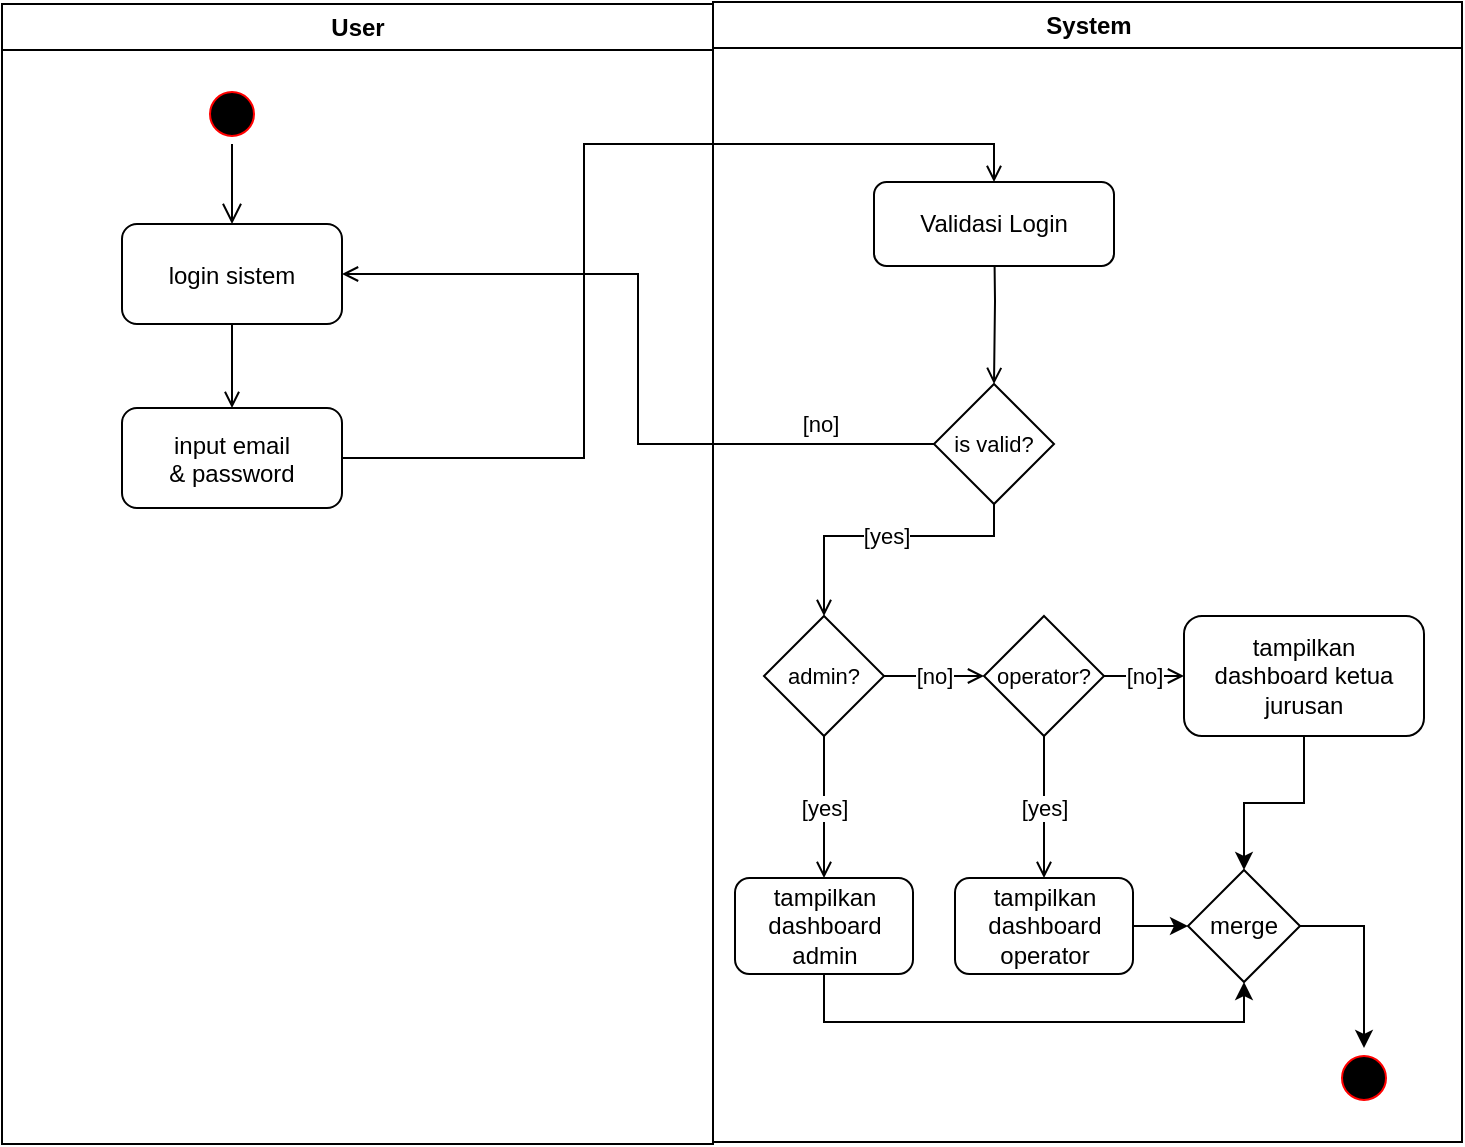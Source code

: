 <mxfile version="21.1.2" type="github" pages="5">
  <diagram name="Login" id="e7e014a7-5840-1c2e-5031-d8a46d1fe8dd">
    <mxGraphModel dx="1434" dy="782" grid="1" gridSize="10" guides="1" tooltips="1" connect="1" arrows="1" fold="1" page="1" pageScale="1" pageWidth="1169" pageHeight="826" background="none" math="0" shadow="0">
      <root>
        <mxCell id="0" />
        <mxCell id="1" parent="0" />
        <mxCell id="36GVWP3T5FTRGSVmYERR-128" value="" style="group" parent="1" vertex="1" connectable="0">
          <mxGeometry x="220" y="120" width="730" height="571" as="geometry" />
        </mxCell>
        <mxCell id="2" value="User" style="swimlane;whiteSpace=wrap" parent="36GVWP3T5FTRGSVmYERR-128" vertex="1">
          <mxGeometry y="1" width="355.5" height="570" as="geometry" />
        </mxCell>
        <mxCell id="5" value="" style="ellipse;shape=startState;fillColor=#000000;strokeColor=#ff0000;" parent="2" vertex="1">
          <mxGeometry x="100" y="40" width="30" height="30" as="geometry" />
        </mxCell>
        <mxCell id="6" value="" style="edgeStyle=elbowEdgeStyle;elbow=horizontal;verticalAlign=bottom;endArrow=open;endSize=8;strokeColor=#000000;endFill=1;rounded=0;exitX=0.5;exitY=1;exitDx=0;exitDy=0;" parent="2" source="5" target="7" edge="1">
          <mxGeometry x="100" y="40" as="geometry">
            <mxPoint x="115" y="110" as="targetPoint" />
          </mxGeometry>
        </mxCell>
        <mxCell id="7" value="login sistem" style="rounded=1;" parent="2" vertex="1">
          <mxGeometry x="60" y="110" width="110" height="50" as="geometry" />
        </mxCell>
        <mxCell id="8" value="input email &#xa;&amp; password" style="rounded=1;" parent="2" vertex="1">
          <mxGeometry x="60" y="202" width="110" height="50" as="geometry" />
        </mxCell>
        <mxCell id="9" value="" style="endArrow=open;strokeColor=#000000;endFill=1;rounded=0" parent="2" source="7" target="8" edge="1">
          <mxGeometry relative="1" as="geometry" />
        </mxCell>
        <mxCell id="3" value="System" style="swimlane;whiteSpace=wrap" parent="36GVWP3T5FTRGSVmYERR-128" vertex="1">
          <mxGeometry x="355.5" width="374.5" height="570" as="geometry" />
        </mxCell>
        <mxCell id="36GVWP3T5FTRGSVmYERR-62" value="[yes]" style="edgeStyle=orthogonalEdgeStyle;rounded=0;orthogonalLoop=1;jettySize=auto;html=1;entryX=0.5;entryY=0;entryDx=0;entryDy=0;endArrow=open;endFill=0;" parent="3" source="36GVWP3T5FTRGSVmYERR-41" target="36GVWP3T5FTRGSVmYERR-56" edge="1">
          <mxGeometry relative="1" as="geometry">
            <Array as="points">
              <mxPoint x="141" y="267" />
              <mxPoint x="56" y="267" />
            </Array>
          </mxGeometry>
        </mxCell>
        <mxCell id="36GVWP3T5FTRGSVmYERR-41" value="&lt;font style=&quot;font-size: 11px;&quot;&gt;is valid?&lt;br&gt;&lt;/font&gt;" style="rhombus;whiteSpace=wrap;html=1;fillColor=rgb(255, 255, 255);strokeColor=rgb(0, 0, 0);fontColor=rgb(0, 0, 0);rounded=0;" parent="3" vertex="1">
          <mxGeometry x="110.5" y="191" width="60" height="60" as="geometry" />
        </mxCell>
        <mxCell id="36GVWP3T5FTRGSVmYERR-48" value="" style="edgeStyle=orthogonalEdgeStyle;rounded=0;orthogonalLoop=1;jettySize=auto;html=1;endArrow=open;endFill=0;" parent="3" target="36GVWP3T5FTRGSVmYERR-41" edge="1">
          <mxGeometry relative="1" as="geometry">
            <mxPoint x="140.5" y="107.0" as="sourcePoint" />
          </mxGeometry>
        </mxCell>
        <mxCell id="36GVWP3T5FTRGSVmYERR-44" value="Validasi Login" style="whiteSpace=wrap;html=1;fillColor=rgb(255, 255, 255);strokeColor=rgb(0, 0, 0);fontColor=rgb(0, 0, 0);rounded=1;" parent="3" vertex="1">
          <mxGeometry x="80.5" y="90" width="120" height="42" as="geometry" />
        </mxCell>
        <mxCell id="36GVWP3T5FTRGSVmYERR-64" value="[no]" style="edgeStyle=orthogonalEdgeStyle;rounded=0;orthogonalLoop=1;jettySize=auto;html=1;endArrow=open;endFill=0;" parent="3" source="36GVWP3T5FTRGSVmYERR-56" target="36GVWP3T5FTRGSVmYERR-63" edge="1">
          <mxGeometry relative="1" as="geometry" />
        </mxCell>
        <mxCell id="36GVWP3T5FTRGSVmYERR-77" value="[yes]" style="edgeStyle=orthogonalEdgeStyle;rounded=0;orthogonalLoop=1;jettySize=auto;html=1;endArrow=open;endFill=0;" parent="3" source="36GVWP3T5FTRGSVmYERR-56" target="36GVWP3T5FTRGSVmYERR-76" edge="1">
          <mxGeometry relative="1" as="geometry" />
        </mxCell>
        <mxCell id="36GVWP3T5FTRGSVmYERR-56" value="&lt;font style=&quot;font-size: 11px;&quot;&gt;admin?&lt;/font&gt;" style="rhombus;whiteSpace=wrap;html=1;fillColor=rgb(255, 255, 255);strokeColor=rgb(0, 0, 0);fontColor=rgb(0, 0, 0);rounded=0;" parent="3" vertex="1">
          <mxGeometry x="25.5" y="307" width="60" height="60" as="geometry" />
        </mxCell>
        <mxCell id="36GVWP3T5FTRGSVmYERR-91" value="[yes]" style="edgeStyle=orthogonalEdgeStyle;rounded=0;orthogonalLoop=1;jettySize=auto;html=1;entryX=0.5;entryY=0;entryDx=0;entryDy=0;endArrow=open;endFill=0;" parent="3" source="36GVWP3T5FTRGSVmYERR-63" target="36GVWP3T5FTRGSVmYERR-90" edge="1">
          <mxGeometry relative="1" as="geometry" />
        </mxCell>
        <mxCell id="36GVWP3T5FTRGSVmYERR-93" value="[no]" style="edgeStyle=orthogonalEdgeStyle;rounded=0;orthogonalLoop=1;jettySize=auto;html=1;endArrow=open;endFill=0;" parent="3" source="36GVWP3T5FTRGSVmYERR-63" target="36GVWP3T5FTRGSVmYERR-92" edge="1">
          <mxGeometry relative="1" as="geometry" />
        </mxCell>
        <mxCell id="36GVWP3T5FTRGSVmYERR-63" value="&lt;font style=&quot;font-size: 11px;&quot;&gt;operator?&lt;/font&gt;" style="rhombus;whiteSpace=wrap;html=1;fillColor=rgb(255, 255, 255);strokeColor=rgb(0, 0, 0);fontColor=rgb(0, 0, 0);rounded=0;" parent="3" vertex="1">
          <mxGeometry x="135.5" y="307" width="60" height="60" as="geometry" />
        </mxCell>
        <mxCell id="36GVWP3T5FTRGSVmYERR-101" style="edgeStyle=orthogonalEdgeStyle;rounded=0;orthogonalLoop=1;jettySize=auto;html=1;entryX=0.5;entryY=1;entryDx=0;entryDy=0;" parent="3" source="36GVWP3T5FTRGSVmYERR-76" target="36GVWP3T5FTRGSVmYERR-96" edge="1">
          <mxGeometry relative="1" as="geometry">
            <Array as="points">
              <mxPoint x="56" y="510" />
              <mxPoint x="266" y="510" />
            </Array>
          </mxGeometry>
        </mxCell>
        <mxCell id="36GVWP3T5FTRGSVmYERR-76" value="tampilkan dashboard admin" style="whiteSpace=wrap;html=1;fillColor=rgb(255, 255, 255);strokeColor=rgb(0, 0, 0);fontColor=rgb(0, 0, 0);rounded=1;" parent="3" vertex="1">
          <mxGeometry x="11" y="438" width="89" height="48" as="geometry" />
        </mxCell>
        <mxCell id="36GVWP3T5FTRGSVmYERR-97" value="" style="edgeStyle=orthogonalEdgeStyle;rounded=0;orthogonalLoop=1;jettySize=auto;html=1;" parent="3" source="36GVWP3T5FTRGSVmYERR-90" target="36GVWP3T5FTRGSVmYERR-96" edge="1">
          <mxGeometry relative="1" as="geometry" />
        </mxCell>
        <mxCell id="36GVWP3T5FTRGSVmYERR-90" value="tampilkan dashboard operator" style="whiteSpace=wrap;html=1;fillColor=rgb(255, 255, 255);strokeColor=rgb(0, 0, 0);fontColor=rgb(0, 0, 0);rounded=1;" parent="3" vertex="1">
          <mxGeometry x="121" y="438" width="89" height="48" as="geometry" />
        </mxCell>
        <mxCell id="36GVWP3T5FTRGSVmYERR-99" style="edgeStyle=orthogonalEdgeStyle;rounded=0;orthogonalLoop=1;jettySize=auto;html=1;exitX=0.5;exitY=1;exitDx=0;exitDy=0;" parent="3" source="36GVWP3T5FTRGSVmYERR-92" target="36GVWP3T5FTRGSVmYERR-96" edge="1">
          <mxGeometry relative="1" as="geometry" />
        </mxCell>
        <mxCell id="36GVWP3T5FTRGSVmYERR-92" value="&lt;div&gt;tampilkan &lt;br&gt;&lt;/div&gt;&lt;div&gt;dashboard ketua jurusan&lt;/div&gt;" style="whiteSpace=wrap;html=1;fillColor=rgb(255, 255, 255);strokeColor=rgb(0, 0, 0);fontColor=rgb(0, 0, 0);rounded=1;" parent="3" vertex="1">
          <mxGeometry x="235.5" y="307" width="120" height="60" as="geometry" />
        </mxCell>
        <mxCell id="36GVWP3T5FTRGSVmYERR-95" value="" style="ellipse;shape=startState;fillColor=#000000;strokeColor=#ff0000;" parent="3" vertex="1">
          <mxGeometry x="310.5" y="523" width="30" height="30" as="geometry" />
        </mxCell>
        <mxCell id="36GVWP3T5FTRGSVmYERR-126" style="edgeStyle=orthogonalEdgeStyle;rounded=0;orthogonalLoop=1;jettySize=auto;html=1;" parent="3" source="36GVWP3T5FTRGSVmYERR-96" target="36GVWP3T5FTRGSVmYERR-95" edge="1">
          <mxGeometry relative="1" as="geometry" />
        </mxCell>
        <mxCell id="36GVWP3T5FTRGSVmYERR-96" value="merge" style="rhombus;whiteSpace=wrap;html=1;fillColor=rgb(255, 255, 255);strokeColor=rgb(0, 0, 0);fontColor=rgb(0, 0, 0);rounded=0;" parent="3" vertex="1">
          <mxGeometry x="237.5" y="434" width="56" height="56" as="geometry" />
        </mxCell>
        <mxCell id="36GVWP3T5FTRGSVmYERR-53" value="[no]" style="edgeStyle=orthogonalEdgeStyle;rounded=0;orthogonalLoop=1;jettySize=auto;html=1;entryX=1;entryY=0.5;entryDx=0;entryDy=0;endArrow=open;endFill=0;" parent="36GVWP3T5FTRGSVmYERR-128" source="36GVWP3T5FTRGSVmYERR-41" target="7" edge="1">
          <mxGeometry x="-0.702" y="-10" relative="1" as="geometry">
            <mxPoint as="offset" />
          </mxGeometry>
        </mxCell>
        <mxCell id="36GVWP3T5FTRGSVmYERR-55" style="edgeStyle=orthogonalEdgeStyle;rounded=0;orthogonalLoop=1;jettySize=auto;html=1;entryX=0.5;entryY=0;entryDx=0;entryDy=0;endArrow=open;endFill=0;" parent="36GVWP3T5FTRGSVmYERR-128" source="8" target="36GVWP3T5FTRGSVmYERR-44" edge="1">
          <mxGeometry relative="1" as="geometry">
            <Array as="points">
              <mxPoint x="291" y="228" />
              <mxPoint x="291" y="71" />
              <mxPoint x="496" y="71" />
            </Array>
          </mxGeometry>
        </mxCell>
      </root>
    </mxGraphModel>
  </diagram>
  <diagram id="8JrGVByEWSGYkulWL77T" name="CRUD data barang">
    <mxGraphModel dx="1467" dy="783" grid="1" gridSize="10" guides="1" tooltips="1" connect="1" arrows="1" fold="1" page="1" pageScale="1" pageWidth="1169" pageHeight="827" math="0" shadow="0">
      <root>
        <mxCell id="0" />
        <mxCell id="1" parent="0" />
        <mxCell id="Y5sgKjppO5QcgNMt-Z6x-1" value="" style="group" vertex="1" connectable="0" parent="1">
          <mxGeometry x="220" y="66" width="730" height="735.97" as="geometry" />
        </mxCell>
        <mxCell id="Y5sgKjppO5QcgNMt-Z6x-2" value="Admin" style="swimlane;whiteSpace=wrap;startSize=23;swimlaneFillColor=none;gradientColor=none;" vertex="1" parent="Y5sgKjppO5QcgNMt-Z6x-1">
          <mxGeometry x="61" width="294.5" height="730" as="geometry" />
        </mxCell>
        <mxCell id="Y5sgKjppO5QcgNMt-Z6x-3" value="" style="ellipse;shape=startState;fillColor=#000000;strokeColor=#ff0000;" vertex="1" parent="Y5sgKjppO5QcgNMt-Z6x-2">
          <mxGeometry x="100" y="33" width="30" height="30" as="geometry" />
        </mxCell>
        <mxCell id="Y5sgKjppO5QcgNMt-Z6x-4" value="" style="edgeStyle=elbowEdgeStyle;elbow=horizontal;verticalAlign=bottom;endArrow=open;endSize=8;strokeColor=#000000;endFill=1;rounded=0;exitX=0.5;exitY=1;exitDx=0;exitDy=0;" edge="1" parent="Y5sgKjppO5QcgNMt-Z6x-2" source="Y5sgKjppO5QcgNMt-Z6x-3" target="Y5sgKjppO5QcgNMt-Z6x-5">
          <mxGeometry x="100" y="33" as="geometry">
            <mxPoint x="115" y="103" as="targetPoint" />
          </mxGeometry>
        </mxCell>
        <mxCell id="Y5sgKjppO5QcgNMt-Z6x-5" value="login sistem" style="rounded=1;" vertex="1" parent="Y5sgKjppO5QcgNMt-Z6x-2">
          <mxGeometry x="60" y="92" width="110" height="50" as="geometry" />
        </mxCell>
        <mxCell id="Y5sgKjppO5QcgNMt-Z6x-6" value="input email &#xa;&amp; password" style="rounded=1;" vertex="1" parent="Y5sgKjppO5QcgNMt-Z6x-2">
          <mxGeometry x="60" y="172" width="110" height="50" as="geometry" />
        </mxCell>
        <mxCell id="Y5sgKjppO5QcgNMt-Z6x-7" value="" style="endArrow=open;strokeColor=#000000;endFill=1;rounded=0" edge="1" parent="Y5sgKjppO5QcgNMt-Z6x-2" source="Y5sgKjppO5QcgNMt-Z6x-5" target="Y5sgKjppO5QcgNMt-Z6x-6">
          <mxGeometry relative="1" as="geometry" />
        </mxCell>
        <mxCell id="Y5sgKjppO5QcgNMt-Z6x-35" value="Pilih Menu Data Barang" style="whiteSpace=wrap;html=1;fillColor=rgb(255, 255, 255);strokeColor=rgb(0, 0, 0);fontColor=rgb(0, 0, 0);rounded=1;" vertex="1" parent="Y5sgKjppO5QcgNMt-Z6x-2">
          <mxGeometry x="60" y="264.5" width="110" height="41" as="geometry" />
        </mxCell>
        <mxCell id="Y5sgKjppO5QcgNMt-Z6x-46" style="edgeStyle=orthogonalEdgeStyle;rounded=0;orthogonalLoop=1;jettySize=auto;html=1;endArrow=open;endFill=0;" edge="1" parent="Y5sgKjppO5QcgNMt-Z6x-2" source="Y5sgKjppO5QcgNMt-Z6x-41" target="Y5sgKjppO5QcgNMt-Z6x-44">
          <mxGeometry relative="1" as="geometry" />
        </mxCell>
        <mxCell id="Y5sgKjppO5QcgNMt-Z6x-41" value="Kelola Data Barang" style="whiteSpace=wrap;html=1;fillColor=rgb(255, 255, 255);strokeColor=rgb(0, 0, 0);fontColor=rgb(0, 0, 0);rounded=1;" vertex="1" parent="Y5sgKjppO5QcgNMt-Z6x-2">
          <mxGeometry x="60" y="376" width="114.5" height="48" as="geometry" />
        </mxCell>
        <mxCell id="Y5sgKjppO5QcgNMt-Z6x-55" style="rounded=0;orthogonalLoop=1;jettySize=auto;html=1;entryX=0.5;entryY=0;entryDx=0;entryDy=0;endArrow=open;endFill=0;" edge="1" parent="Y5sgKjppO5QcgNMt-Z6x-2" source="Y5sgKjppO5QcgNMt-Z6x-44" target="Y5sgKjppO5QcgNMt-Z6x-47">
          <mxGeometry relative="1" as="geometry" />
        </mxCell>
        <mxCell id="Y5sgKjppO5QcgNMt-Z6x-44" value="" style="shape=line;html=1;strokeWidth=6;strokeColor=#000000;" vertex="1" parent="Y5sgKjppO5QcgNMt-Z6x-2">
          <mxGeometry x="54.5" y="444.86" width="125.5" height="6.27" as="geometry" />
        </mxCell>
        <mxCell id="Y5sgKjppO5QcgNMt-Z6x-47" value="Create" style="whiteSpace=wrap;html=1;fillColor=rgb(255, 255, 255);strokeColor=rgb(0, 0, 0);fontColor=rgb(0, 0, 0);rounded=1;" vertex="1" parent="Y5sgKjppO5QcgNMt-Z6x-2">
          <mxGeometry x="28.5" y="493" width="47.5" height="16" as="geometry" />
        </mxCell>
        <mxCell id="Y5sgKjppO5QcgNMt-Z6x-60" style="rounded=0;orthogonalLoop=1;jettySize=auto;html=1;entryX=0.503;entryY=0.188;entryDx=0;entryDy=0;entryPerimeter=0;endArrow=open;endFill=0;" edge="1" parent="Y5sgKjppO5QcgNMt-Z6x-2" source="Y5sgKjppO5QcgNMt-Z6x-48" target="Y5sgKjppO5QcgNMt-Z6x-58">
          <mxGeometry relative="1" as="geometry" />
        </mxCell>
        <mxCell id="Y5sgKjppO5QcgNMt-Z6x-48" value="Update" style="whiteSpace=wrap;html=1;fillColor=rgb(255, 255, 255);strokeColor=rgb(0, 0, 0);fontColor=rgb(0, 0, 0);rounded=1;" vertex="1" parent="Y5sgKjppO5QcgNMt-Z6x-2">
          <mxGeometry x="93" y="493" width="47.5" height="16" as="geometry" />
        </mxCell>
        <mxCell id="Y5sgKjppO5QcgNMt-Z6x-61" style="rounded=0;orthogonalLoop=1;jettySize=auto;html=1;entryX=0.598;entryY=0;entryDx=0;entryDy=0;entryPerimeter=0;endArrow=open;endFill=0;exitX=0.5;exitY=1;exitDx=0;exitDy=0;" edge="1" parent="Y5sgKjppO5QcgNMt-Z6x-2" source="Y5sgKjppO5QcgNMt-Z6x-51" target="Y5sgKjppO5QcgNMt-Z6x-58">
          <mxGeometry relative="1" as="geometry" />
        </mxCell>
        <mxCell id="Y5sgKjppO5QcgNMt-Z6x-51" value="Delete" style="whiteSpace=wrap;html=1;fillColor=rgb(255, 255, 255);strokeColor=rgb(0, 0, 0);fontColor=rgb(0, 0, 0);rounded=1;" vertex="1" parent="Y5sgKjppO5QcgNMt-Z6x-2">
          <mxGeometry x="158.5" y="493" width="47.5" height="16" as="geometry" />
        </mxCell>
        <mxCell id="Y5sgKjppO5QcgNMt-Z6x-56" style="rounded=0;orthogonalLoop=1;jettySize=auto;html=1;entryX=0.5;entryY=0;entryDx=0;entryDy=0;endArrow=open;endFill=0;exitX=0.499;exitY=0.559;exitDx=0;exitDy=0;exitPerimeter=0;" edge="1" parent="Y5sgKjppO5QcgNMt-Z6x-2" source="Y5sgKjppO5QcgNMt-Z6x-44" target="Y5sgKjppO5QcgNMt-Z6x-48">
          <mxGeometry relative="1" as="geometry">
            <mxPoint x="123" y="461" as="sourcePoint" />
            <mxPoint x="62" y="503" as="targetPoint" />
          </mxGeometry>
        </mxCell>
        <mxCell id="Y5sgKjppO5QcgNMt-Z6x-57" style="rounded=0;orthogonalLoop=1;jettySize=auto;html=1;entryX=0.5;entryY=0;entryDx=0;entryDy=0;endArrow=open;endFill=0;exitX=0.499;exitY=0.994;exitDx=0;exitDy=0;exitPerimeter=0;" edge="1" parent="Y5sgKjppO5QcgNMt-Z6x-2" source="Y5sgKjppO5QcgNMt-Z6x-44" target="Y5sgKjppO5QcgNMt-Z6x-51">
          <mxGeometry relative="1" as="geometry">
            <mxPoint x="127" y="458" as="sourcePoint" />
            <mxPoint x="127" y="503" as="targetPoint" />
          </mxGeometry>
        </mxCell>
        <mxCell id="Y5sgKjppO5QcgNMt-Z6x-58" value="" style="shape=line;html=1;strokeWidth=6;strokeColor=#000000;" vertex="1" parent="Y5sgKjppO5QcgNMt-Z6x-2">
          <mxGeometry x="52" y="549" width="125.5" height="6.27" as="geometry" />
        </mxCell>
        <mxCell id="Y5sgKjppO5QcgNMt-Z6x-63" style="rounded=0;orthogonalLoop=1;jettySize=auto;html=1;endArrow=open;endFill=0;exitX=0.5;exitY=1;exitDx=0;exitDy=0;" edge="1" parent="Y5sgKjppO5QcgNMt-Z6x-2" source="Y5sgKjppO5QcgNMt-Z6x-47">
          <mxGeometry relative="1" as="geometry">
            <mxPoint x="192" y="519" as="sourcePoint" />
            <mxPoint x="99" y="549" as="targetPoint" />
          </mxGeometry>
        </mxCell>
        <mxCell id="Y5sgKjppO5QcgNMt-Z6x-8" value="System" style="swimlane;whiteSpace=wrap" vertex="1" parent="Y5sgKjppO5QcgNMt-Z6x-1">
          <mxGeometry x="355.5" width="294.5" height="730" as="geometry" />
        </mxCell>
        <mxCell id="Y5sgKjppO5QcgNMt-Z6x-33" value="[yes]" style="edgeStyle=orthogonalEdgeStyle;rounded=0;orthogonalLoop=1;jettySize=auto;html=1;endArrow=open;endFill=0;" edge="1" parent="Y5sgKjppO5QcgNMt-Z6x-8" source="Y5sgKjppO5QcgNMt-Z6x-10" target="Y5sgKjppO5QcgNMt-Z6x-26">
          <mxGeometry relative="1" as="geometry" />
        </mxCell>
        <mxCell id="Y5sgKjppO5QcgNMt-Z6x-10" value="" style="rhombus;whiteSpace=wrap;html=1;fillColor=rgb(255, 255, 255);strokeColor=rgb(0, 0, 0);fontColor=rgb(0, 0, 0);rounded=0;" vertex="1" parent="Y5sgKjppO5QcgNMt-Z6x-8">
          <mxGeometry x="110.5" y="163" width="60" height="60" as="geometry" />
        </mxCell>
        <mxCell id="Y5sgKjppO5QcgNMt-Z6x-11" value="&lt;font style=&quot;font-size: 11px;&quot;&gt;Login Valid?&lt;/font&gt;" style="edgeStyle=orthogonalEdgeStyle;rounded=0;orthogonalLoop=1;jettySize=auto;html=1;endArrow=open;endFill=0;" edge="1" parent="Y5sgKjppO5QcgNMt-Z6x-8" target="Y5sgKjppO5QcgNMt-Z6x-10">
          <mxGeometry x="0.365" relative="1" as="geometry">
            <mxPoint x="140.5" y="100.0" as="sourcePoint" />
            <mxPoint as="offset" />
          </mxGeometry>
        </mxCell>
        <mxCell id="Y5sgKjppO5QcgNMt-Z6x-12" value="Validasi Login" style="whiteSpace=wrap;html=1;fillColor=rgb(255, 255, 255);strokeColor=rgb(0, 0, 0);fontColor=rgb(0, 0, 0);rounded=1;" vertex="1" parent="Y5sgKjppO5QcgNMt-Z6x-8">
          <mxGeometry x="80.5" y="83" width="120" height="42" as="geometry" />
        </mxCell>
        <mxCell id="Y5sgKjppO5QcgNMt-Z6x-26" value="dashboard admin" style="whiteSpace=wrap;html=1;fillColor=rgb(255, 255, 255);strokeColor=rgb(0, 0, 0);fontColor=rgb(0, 0, 0);rounded=1;" vertex="1" parent="Y5sgKjppO5QcgNMt-Z6x-8">
          <mxGeometry x="80.5" y="260" width="120" height="50" as="geometry" />
        </mxCell>
        <mxCell id="Y5sgKjppO5QcgNMt-Z6x-27" value="" style="ellipse;shape=startState;fillColor=#000000;strokeColor=#ff0000;" vertex="1" parent="Y5sgKjppO5QcgNMt-Z6x-8">
          <mxGeometry x="158.01" y="684" width="30" height="30" as="geometry" />
        </mxCell>
        <mxCell id="Y5sgKjppO5QcgNMt-Z6x-38" value="Tampilkan Halaman Data Barang" style="whiteSpace=wrap;html=1;fillColor=rgb(255, 255, 255);strokeColor=rgb(0, 0, 0);fontColor=rgb(0, 0, 0);rounded=1;" vertex="1" parent="Y5sgKjppO5QcgNMt-Z6x-8">
          <mxGeometry x="85.5" y="353" width="114.5" height="48" as="geometry" />
        </mxCell>
        <mxCell id="Y5sgKjppO5QcgNMt-Z6x-68" value="" style="edgeStyle=orthogonalEdgeStyle;rounded=0;orthogonalLoop=1;jettySize=auto;html=1;endArrow=open;endFill=0;" edge="1" parent="Y5sgKjppO5QcgNMt-Z6x-8" source="Y5sgKjppO5QcgNMt-Z6x-65" target="Y5sgKjppO5QcgNMt-Z6x-67">
          <mxGeometry relative="1" as="geometry" />
        </mxCell>
        <mxCell id="Y5sgKjppO5QcgNMt-Z6x-65" value="Validasi Data" style="whiteSpace=wrap;html=1;fillColor=rgb(255, 255, 255);strokeColor=#000000;fontColor=rgb(0, 0, 0);strokeWidth=1;rounded=1;" vertex="1" parent="Y5sgKjppO5QcgNMt-Z6x-8">
          <mxGeometry x="28.25" y="558.99" width="82.75" height="26" as="geometry" />
        </mxCell>
        <mxCell id="Y5sgKjppO5QcgNMt-Z6x-73" value="[yes]" style="edgeStyle=orthogonalEdgeStyle;rounded=0;orthogonalLoop=1;jettySize=auto;html=1;endArrow=open;endFill=0;" edge="1" parent="Y5sgKjppO5QcgNMt-Z6x-8" source="Y5sgKjppO5QcgNMt-Z6x-67" target="Y5sgKjppO5QcgNMt-Z6x-72">
          <mxGeometry relative="1" as="geometry" />
        </mxCell>
        <mxCell id="Y5sgKjppO5QcgNMt-Z6x-67" value="" style="rhombus;whiteSpace=wrap;html=1;fillColor=rgb(255, 255, 255);strokeColor=#000000;fontColor=rgb(0, 0, 0);strokeWidth=1;rounded=0;" vertex="1" parent="Y5sgKjppO5QcgNMt-Z6x-8">
          <mxGeometry x="146.02" y="545" width="53.98" height="53.98" as="geometry" />
        </mxCell>
        <mxCell id="Y5sgKjppO5QcgNMt-Z6x-74" style="edgeStyle=orthogonalEdgeStyle;rounded=0;orthogonalLoop=1;jettySize=auto;html=1;endArrow=open;endFill=0;" edge="1" parent="Y5sgKjppO5QcgNMt-Z6x-8" source="Y5sgKjppO5QcgNMt-Z6x-72" target="Y5sgKjppO5QcgNMt-Z6x-27">
          <mxGeometry relative="1" as="geometry" />
        </mxCell>
        <mxCell id="Y5sgKjppO5QcgNMt-Z6x-72" value="Tampilkan Data Barang" style="whiteSpace=wrap;html=1;fillColor=rgb(255, 255, 255);strokeColor=#000000;fontColor=rgb(0, 0, 0);strokeWidth=1;rounded=1;" vertex="1" parent="Y5sgKjppO5QcgNMt-Z6x-8">
          <mxGeometry x="113.01" y="628.98" width="120" height="37.02" as="geometry" />
        </mxCell>
        <mxCell id="Y5sgKjppO5QcgNMt-Z6x-31" value="[no]" style="edgeStyle=orthogonalEdgeStyle;rounded=0;orthogonalLoop=1;jettySize=auto;html=1;entryX=1;entryY=0.5;entryDx=0;entryDy=0;endArrow=open;endFill=0;" edge="1" parent="Y5sgKjppO5QcgNMt-Z6x-1" source="Y5sgKjppO5QcgNMt-Z6x-10" target="Y5sgKjppO5QcgNMt-Z6x-5">
          <mxGeometry x="-0.702" y="-10" relative="1" as="geometry">
            <mxPoint as="offset" />
            <Array as="points">
              <mxPoint x="380" y="193" />
              <mxPoint x="380" y="117" />
            </Array>
          </mxGeometry>
        </mxCell>
        <mxCell id="Y5sgKjppO5QcgNMt-Z6x-32" style="edgeStyle=orthogonalEdgeStyle;rounded=0;orthogonalLoop=1;jettySize=auto;html=1;entryX=0.5;entryY=0;entryDx=0;entryDy=0;endArrow=open;endFill=0;" edge="1" parent="Y5sgKjppO5QcgNMt-Z6x-1" source="Y5sgKjppO5QcgNMt-Z6x-6" target="Y5sgKjppO5QcgNMt-Z6x-12">
          <mxGeometry relative="1" as="geometry">
            <Array as="points">
              <mxPoint x="291" y="197" />
              <mxPoint x="291" y="64" />
              <mxPoint x="496" y="64" />
            </Array>
          </mxGeometry>
        </mxCell>
        <mxCell id="Y5sgKjppO5QcgNMt-Z6x-36" value="" style="edgeStyle=orthogonalEdgeStyle;rounded=0;orthogonalLoop=1;jettySize=auto;html=1;endArrow=open;endFill=0;" edge="1" parent="Y5sgKjppO5QcgNMt-Z6x-1" source="Y5sgKjppO5QcgNMt-Z6x-26" target="Y5sgKjppO5QcgNMt-Z6x-35">
          <mxGeometry relative="1" as="geometry" />
        </mxCell>
        <mxCell id="Y5sgKjppO5QcgNMt-Z6x-39" value="" style="edgeStyle=orthogonalEdgeStyle;rounded=0;orthogonalLoop=1;jettySize=auto;html=1;endArrow=open;endFill=0;" edge="1" parent="Y5sgKjppO5QcgNMt-Z6x-1" source="Y5sgKjppO5QcgNMt-Z6x-35" target="Y5sgKjppO5QcgNMt-Z6x-38">
          <mxGeometry relative="1" as="geometry">
            <Array as="points">
              <mxPoint x="176" y="333" />
              <mxPoint x="496" y="333" />
            </Array>
          </mxGeometry>
        </mxCell>
        <mxCell id="Y5sgKjppO5QcgNMt-Z6x-42" value="" style="edgeStyle=orthogonalEdgeStyle;rounded=0;orthogonalLoop=1;jettySize=auto;html=1;entryX=0.5;entryY=0;entryDx=0;entryDy=0;exitX=0;exitY=0.5;exitDx=0;exitDy=0;endArrow=open;endFill=0;" edge="1" parent="Y5sgKjppO5QcgNMt-Z6x-1" source="Y5sgKjppO5QcgNMt-Z6x-38" target="Y5sgKjppO5QcgNMt-Z6x-41">
          <mxGeometry relative="1" as="geometry" />
        </mxCell>
        <mxCell id="Y5sgKjppO5QcgNMt-Z6x-70" style="edgeStyle=orthogonalEdgeStyle;rounded=0;orthogonalLoop=1;jettySize=auto;html=1;entryX=0;entryY=0.5;entryDx=0;entryDy=0;endArrow=open;endFill=0;" edge="1" parent="Y5sgKjppO5QcgNMt-Z6x-1" source="Y5sgKjppO5QcgNMt-Z6x-58" target="Y5sgKjppO5QcgNMt-Z6x-65">
          <mxGeometry relative="1" as="geometry">
            <Array as="points">
              <mxPoint x="176" y="572" />
            </Array>
          </mxGeometry>
        </mxCell>
        <mxCell id="Y5sgKjppO5QcgNMt-Z6x-76" style="edgeStyle=orthogonalEdgeStyle;rounded=0;orthogonalLoop=1;jettySize=auto;html=1;entryX=1;entryY=0.5;entryDx=0;entryDy=0;" edge="1" parent="Y5sgKjppO5QcgNMt-Z6x-1" source="Y5sgKjppO5QcgNMt-Z6x-67" target="Y5sgKjppO5QcgNMt-Z6x-41">
          <mxGeometry relative="1" as="geometry">
            <Array as="points">
              <mxPoint x="528" y="494" />
              <mxPoint x="368" y="494" />
              <mxPoint x="368" y="400" />
            </Array>
          </mxGeometry>
        </mxCell>
        <mxCell id="Y5sgKjppO5QcgNMt-Z6x-77" value="[no]" style="edgeLabel;html=1;align=center;verticalAlign=middle;resizable=0;points=[];" vertex="1" connectable="0" parent="Y5sgKjppO5QcgNMt-Z6x-76">
          <mxGeometry x="-0.324" y="2" relative="1" as="geometry">
            <mxPoint as="offset" />
          </mxGeometry>
        </mxCell>
      </root>
    </mxGraphModel>
  </diagram>
  <diagram id="niHEp4l8StNqL_Qxa0Qr" name="CRUD data user">
    <mxGraphModel dx="1467" dy="783" grid="1" gridSize="10" guides="1" tooltips="1" connect="1" arrows="1" fold="1" page="1" pageScale="1" pageWidth="1169" pageHeight="827" math="0" shadow="0">
      <root>
        <mxCell id="0" />
        <mxCell id="1" parent="0" />
        <mxCell id="PNZ6XbuhSSWtVsbeXxmb-1" value="" style="group" vertex="1" connectable="0" parent="1">
          <mxGeometry x="220" y="66" width="730" height="735.97" as="geometry" />
        </mxCell>
        <mxCell id="PNZ6XbuhSSWtVsbeXxmb-2" value="Admin" style="swimlane;whiteSpace=wrap;startSize=23;swimlaneFillColor=none;gradientColor=none;" vertex="1" parent="PNZ6XbuhSSWtVsbeXxmb-1">
          <mxGeometry x="61" width="294.5" height="730" as="geometry" />
        </mxCell>
        <mxCell id="PNZ6XbuhSSWtVsbeXxmb-3" value="" style="ellipse;shape=startState;fillColor=#000000;strokeColor=#ff0000;" vertex="1" parent="PNZ6XbuhSSWtVsbeXxmb-2">
          <mxGeometry x="100" y="33" width="30" height="30" as="geometry" />
        </mxCell>
        <mxCell id="PNZ6XbuhSSWtVsbeXxmb-4" value="" style="edgeStyle=elbowEdgeStyle;elbow=horizontal;verticalAlign=bottom;endArrow=open;endSize=8;strokeColor=#000000;endFill=1;rounded=0;exitX=0.5;exitY=1;exitDx=0;exitDy=0;" edge="1" parent="PNZ6XbuhSSWtVsbeXxmb-2" source="PNZ6XbuhSSWtVsbeXxmb-3" target="PNZ6XbuhSSWtVsbeXxmb-5">
          <mxGeometry x="100" y="33" as="geometry">
            <mxPoint x="115" y="103" as="targetPoint" />
          </mxGeometry>
        </mxCell>
        <mxCell id="PNZ6XbuhSSWtVsbeXxmb-5" value="login sistem" style="rounded=1;" vertex="1" parent="PNZ6XbuhSSWtVsbeXxmb-2">
          <mxGeometry x="60" y="92" width="110" height="50" as="geometry" />
        </mxCell>
        <mxCell id="PNZ6XbuhSSWtVsbeXxmb-6" value="input email &#xa;&amp; password" style="rounded=1;" vertex="1" parent="PNZ6XbuhSSWtVsbeXxmb-2">
          <mxGeometry x="60" y="172" width="110" height="50" as="geometry" />
        </mxCell>
        <mxCell id="PNZ6XbuhSSWtVsbeXxmb-7" value="" style="endArrow=open;strokeColor=#000000;endFill=1;rounded=0" edge="1" parent="PNZ6XbuhSSWtVsbeXxmb-2" source="PNZ6XbuhSSWtVsbeXxmb-5" target="PNZ6XbuhSSWtVsbeXxmb-6">
          <mxGeometry relative="1" as="geometry" />
        </mxCell>
        <mxCell id="PNZ6XbuhSSWtVsbeXxmb-8" value="Pilih Menu Data User" style="whiteSpace=wrap;html=1;fillColor=rgb(255, 255, 255);strokeColor=rgb(0, 0, 0);fontColor=rgb(0, 0, 0);rounded=1;" vertex="1" parent="PNZ6XbuhSSWtVsbeXxmb-2">
          <mxGeometry x="60" y="264.5" width="110" height="41" as="geometry" />
        </mxCell>
        <mxCell id="PNZ6XbuhSSWtVsbeXxmb-9" style="edgeStyle=orthogonalEdgeStyle;rounded=0;orthogonalLoop=1;jettySize=auto;html=1;endArrow=open;endFill=0;" edge="1" parent="PNZ6XbuhSSWtVsbeXxmb-2" source="PNZ6XbuhSSWtVsbeXxmb-10" target="PNZ6XbuhSSWtVsbeXxmb-12">
          <mxGeometry relative="1" as="geometry" />
        </mxCell>
        <mxCell id="PNZ6XbuhSSWtVsbeXxmb-10" value="Kelola Data User" style="whiteSpace=wrap;html=1;fillColor=rgb(255, 255, 255);strokeColor=rgb(0, 0, 0);fontColor=rgb(0, 0, 0);rounded=1;" vertex="1" parent="PNZ6XbuhSSWtVsbeXxmb-2">
          <mxGeometry x="60" y="376" width="114.5" height="48" as="geometry" />
        </mxCell>
        <mxCell id="PNZ6XbuhSSWtVsbeXxmb-11" style="rounded=0;orthogonalLoop=1;jettySize=auto;html=1;entryX=0.5;entryY=0;entryDx=0;entryDy=0;endArrow=open;endFill=0;" edge="1" parent="PNZ6XbuhSSWtVsbeXxmb-2" source="PNZ6XbuhSSWtVsbeXxmb-12" target="PNZ6XbuhSSWtVsbeXxmb-13">
          <mxGeometry relative="1" as="geometry" />
        </mxCell>
        <mxCell id="PNZ6XbuhSSWtVsbeXxmb-12" value="" style="shape=line;html=1;strokeWidth=6;strokeColor=#000000;" vertex="1" parent="PNZ6XbuhSSWtVsbeXxmb-2">
          <mxGeometry x="54.5" y="444.86" width="125.5" height="6.27" as="geometry" />
        </mxCell>
        <mxCell id="PNZ6XbuhSSWtVsbeXxmb-13" value="Create" style="whiteSpace=wrap;html=1;fillColor=rgb(255, 255, 255);strokeColor=rgb(0, 0, 0);fontColor=rgb(0, 0, 0);rounded=1;" vertex="1" parent="PNZ6XbuhSSWtVsbeXxmb-2">
          <mxGeometry x="28.5" y="493" width="47.5" height="16" as="geometry" />
        </mxCell>
        <mxCell id="PNZ6XbuhSSWtVsbeXxmb-14" style="rounded=0;orthogonalLoop=1;jettySize=auto;html=1;entryX=0.503;entryY=0.188;entryDx=0;entryDy=0;entryPerimeter=0;endArrow=open;endFill=0;" edge="1" parent="PNZ6XbuhSSWtVsbeXxmb-2" source="PNZ6XbuhSSWtVsbeXxmb-15" target="PNZ6XbuhSSWtVsbeXxmb-20">
          <mxGeometry relative="1" as="geometry" />
        </mxCell>
        <mxCell id="PNZ6XbuhSSWtVsbeXxmb-15" value="Update" style="whiteSpace=wrap;html=1;fillColor=rgb(255, 255, 255);strokeColor=rgb(0, 0, 0);fontColor=rgb(0, 0, 0);rounded=1;" vertex="1" parent="PNZ6XbuhSSWtVsbeXxmb-2">
          <mxGeometry x="93" y="493" width="47.5" height="16" as="geometry" />
        </mxCell>
        <mxCell id="PNZ6XbuhSSWtVsbeXxmb-16" style="rounded=0;orthogonalLoop=1;jettySize=auto;html=1;entryX=0.598;entryY=0;entryDx=0;entryDy=0;entryPerimeter=0;endArrow=open;endFill=0;exitX=0.5;exitY=1;exitDx=0;exitDy=0;" edge="1" parent="PNZ6XbuhSSWtVsbeXxmb-2" source="PNZ6XbuhSSWtVsbeXxmb-17" target="PNZ6XbuhSSWtVsbeXxmb-20">
          <mxGeometry relative="1" as="geometry" />
        </mxCell>
        <mxCell id="PNZ6XbuhSSWtVsbeXxmb-17" value="Delete" style="whiteSpace=wrap;html=1;fillColor=rgb(255, 255, 255);strokeColor=rgb(0, 0, 0);fontColor=rgb(0, 0, 0);rounded=1;" vertex="1" parent="PNZ6XbuhSSWtVsbeXxmb-2">
          <mxGeometry x="158.5" y="493" width="47.5" height="16" as="geometry" />
        </mxCell>
        <mxCell id="PNZ6XbuhSSWtVsbeXxmb-18" style="rounded=0;orthogonalLoop=1;jettySize=auto;html=1;entryX=0.5;entryY=0;entryDx=0;entryDy=0;endArrow=open;endFill=0;exitX=0.499;exitY=0.559;exitDx=0;exitDy=0;exitPerimeter=0;" edge="1" parent="PNZ6XbuhSSWtVsbeXxmb-2" source="PNZ6XbuhSSWtVsbeXxmb-12" target="PNZ6XbuhSSWtVsbeXxmb-15">
          <mxGeometry relative="1" as="geometry">
            <mxPoint x="123" y="461" as="sourcePoint" />
            <mxPoint x="62" y="503" as="targetPoint" />
          </mxGeometry>
        </mxCell>
        <mxCell id="PNZ6XbuhSSWtVsbeXxmb-19" style="rounded=0;orthogonalLoop=1;jettySize=auto;html=1;entryX=0.5;entryY=0;entryDx=0;entryDy=0;endArrow=open;endFill=0;exitX=0.499;exitY=0.994;exitDx=0;exitDy=0;exitPerimeter=0;" edge="1" parent="PNZ6XbuhSSWtVsbeXxmb-2" source="PNZ6XbuhSSWtVsbeXxmb-12" target="PNZ6XbuhSSWtVsbeXxmb-17">
          <mxGeometry relative="1" as="geometry">
            <mxPoint x="127" y="458" as="sourcePoint" />
            <mxPoint x="127" y="503" as="targetPoint" />
          </mxGeometry>
        </mxCell>
        <mxCell id="PNZ6XbuhSSWtVsbeXxmb-20" value="" style="shape=line;html=1;strokeWidth=6;strokeColor=#000000;" vertex="1" parent="PNZ6XbuhSSWtVsbeXxmb-2">
          <mxGeometry x="52" y="549" width="125.5" height="6.27" as="geometry" />
        </mxCell>
        <mxCell id="PNZ6XbuhSSWtVsbeXxmb-21" style="rounded=0;orthogonalLoop=1;jettySize=auto;html=1;endArrow=open;endFill=0;exitX=0.5;exitY=1;exitDx=0;exitDy=0;" edge="1" parent="PNZ6XbuhSSWtVsbeXxmb-2" source="PNZ6XbuhSSWtVsbeXxmb-13">
          <mxGeometry relative="1" as="geometry">
            <mxPoint x="192" y="519" as="sourcePoint" />
            <mxPoint x="99" y="549" as="targetPoint" />
          </mxGeometry>
        </mxCell>
        <mxCell id="PNZ6XbuhSSWtVsbeXxmb-22" value="System" style="swimlane;whiteSpace=wrap" vertex="1" parent="PNZ6XbuhSSWtVsbeXxmb-1">
          <mxGeometry x="355.5" width="294.5" height="730" as="geometry" />
        </mxCell>
        <mxCell id="PNZ6XbuhSSWtVsbeXxmb-23" value="[yes]" style="edgeStyle=orthogonalEdgeStyle;rounded=0;orthogonalLoop=1;jettySize=auto;html=1;endArrow=open;endFill=0;" edge="1" parent="PNZ6XbuhSSWtVsbeXxmb-22" source="PNZ6XbuhSSWtVsbeXxmb-24" target="PNZ6XbuhSSWtVsbeXxmb-27">
          <mxGeometry relative="1" as="geometry" />
        </mxCell>
        <mxCell id="PNZ6XbuhSSWtVsbeXxmb-24" value="" style="rhombus;whiteSpace=wrap;html=1;fillColor=rgb(255, 255, 255);strokeColor=rgb(0, 0, 0);fontColor=rgb(0, 0, 0);rounded=0;" vertex="1" parent="PNZ6XbuhSSWtVsbeXxmb-22">
          <mxGeometry x="110.5" y="163" width="60" height="60" as="geometry" />
        </mxCell>
        <mxCell id="PNZ6XbuhSSWtVsbeXxmb-25" value="&lt;font style=&quot;font-size: 11px;&quot;&gt;Login Valid?&lt;/font&gt;" style="edgeStyle=orthogonalEdgeStyle;rounded=0;orthogonalLoop=1;jettySize=auto;html=1;endArrow=open;endFill=0;" edge="1" parent="PNZ6XbuhSSWtVsbeXxmb-22" target="PNZ6XbuhSSWtVsbeXxmb-24">
          <mxGeometry x="0.365" relative="1" as="geometry">
            <mxPoint x="140.5" y="100.0" as="sourcePoint" />
            <mxPoint as="offset" />
          </mxGeometry>
        </mxCell>
        <mxCell id="PNZ6XbuhSSWtVsbeXxmb-26" value="Validasi Login" style="whiteSpace=wrap;html=1;fillColor=rgb(255, 255, 255);strokeColor=rgb(0, 0, 0);fontColor=rgb(0, 0, 0);rounded=1;" vertex="1" parent="PNZ6XbuhSSWtVsbeXxmb-22">
          <mxGeometry x="80.5" y="83" width="120" height="42" as="geometry" />
        </mxCell>
        <mxCell id="PNZ6XbuhSSWtVsbeXxmb-27" value="dashboard admin" style="whiteSpace=wrap;html=1;fillColor=rgb(255, 255, 255);strokeColor=rgb(0, 0, 0);fontColor=rgb(0, 0, 0);rounded=1;" vertex="1" parent="PNZ6XbuhSSWtVsbeXxmb-22">
          <mxGeometry x="80.5" y="260" width="120" height="50" as="geometry" />
        </mxCell>
        <mxCell id="PNZ6XbuhSSWtVsbeXxmb-28" value="" style="ellipse;shape=startState;fillColor=#000000;strokeColor=#ff0000;" vertex="1" parent="PNZ6XbuhSSWtVsbeXxmb-22">
          <mxGeometry x="158.01" y="684" width="30" height="30" as="geometry" />
        </mxCell>
        <mxCell id="PNZ6XbuhSSWtVsbeXxmb-29" value="Tampilkan Halaman Data User" style="whiteSpace=wrap;html=1;fillColor=rgb(255, 255, 255);strokeColor=rgb(0, 0, 0);fontColor=rgb(0, 0, 0);rounded=1;" vertex="1" parent="PNZ6XbuhSSWtVsbeXxmb-22">
          <mxGeometry x="85.5" y="353" width="114.5" height="48" as="geometry" />
        </mxCell>
        <mxCell id="PNZ6XbuhSSWtVsbeXxmb-30" value="" style="edgeStyle=orthogonalEdgeStyle;rounded=0;orthogonalLoop=1;jettySize=auto;html=1;endArrow=open;endFill=0;" edge="1" parent="PNZ6XbuhSSWtVsbeXxmb-22" source="PNZ6XbuhSSWtVsbeXxmb-31" target="PNZ6XbuhSSWtVsbeXxmb-33">
          <mxGeometry relative="1" as="geometry" />
        </mxCell>
        <mxCell id="PNZ6XbuhSSWtVsbeXxmb-31" value="Validasi Data" style="whiteSpace=wrap;html=1;fillColor=rgb(255, 255, 255);strokeColor=#000000;fontColor=rgb(0, 0, 0);strokeWidth=1;rounded=1;" vertex="1" parent="PNZ6XbuhSSWtVsbeXxmb-22">
          <mxGeometry x="28.25" y="558.99" width="82.75" height="26" as="geometry" />
        </mxCell>
        <mxCell id="PNZ6XbuhSSWtVsbeXxmb-32" value="[yes]" style="edgeStyle=orthogonalEdgeStyle;rounded=0;orthogonalLoop=1;jettySize=auto;html=1;endArrow=open;endFill=0;" edge="1" parent="PNZ6XbuhSSWtVsbeXxmb-22" source="PNZ6XbuhSSWtVsbeXxmb-33" target="PNZ6XbuhSSWtVsbeXxmb-35">
          <mxGeometry relative="1" as="geometry" />
        </mxCell>
        <mxCell id="PNZ6XbuhSSWtVsbeXxmb-33" value="" style="rhombus;whiteSpace=wrap;html=1;fillColor=rgb(255, 255, 255);strokeColor=#000000;fontColor=rgb(0, 0, 0);strokeWidth=1;rounded=0;" vertex="1" parent="PNZ6XbuhSSWtVsbeXxmb-22">
          <mxGeometry x="146.02" y="545" width="53.98" height="53.98" as="geometry" />
        </mxCell>
        <mxCell id="PNZ6XbuhSSWtVsbeXxmb-34" style="edgeStyle=orthogonalEdgeStyle;rounded=0;orthogonalLoop=1;jettySize=auto;html=1;endArrow=open;endFill=0;" edge="1" parent="PNZ6XbuhSSWtVsbeXxmb-22" source="PNZ6XbuhSSWtVsbeXxmb-35" target="PNZ6XbuhSSWtVsbeXxmb-28">
          <mxGeometry relative="1" as="geometry" />
        </mxCell>
        <mxCell id="PNZ6XbuhSSWtVsbeXxmb-35" value="&lt;div&gt;Tampilkan &lt;br&gt;&lt;/div&gt;&lt;div&gt;Data User&lt;/div&gt;" style="whiteSpace=wrap;html=1;fillColor=rgb(255, 255, 255);strokeColor=#000000;fontColor=rgb(0, 0, 0);strokeWidth=1;rounded=1;" vertex="1" parent="PNZ6XbuhSSWtVsbeXxmb-22">
          <mxGeometry x="113.01" y="628.98" width="120" height="37.02" as="geometry" />
        </mxCell>
        <mxCell id="PNZ6XbuhSSWtVsbeXxmb-36" value="[no]" style="edgeStyle=orthogonalEdgeStyle;rounded=0;orthogonalLoop=1;jettySize=auto;html=1;entryX=1;entryY=0.5;entryDx=0;entryDy=0;endArrow=open;endFill=0;" edge="1" parent="PNZ6XbuhSSWtVsbeXxmb-1" source="PNZ6XbuhSSWtVsbeXxmb-24" target="PNZ6XbuhSSWtVsbeXxmb-5">
          <mxGeometry x="-0.702" y="-10" relative="1" as="geometry">
            <mxPoint as="offset" />
            <Array as="points">
              <mxPoint x="380" y="193" />
              <mxPoint x="380" y="117" />
            </Array>
          </mxGeometry>
        </mxCell>
        <mxCell id="PNZ6XbuhSSWtVsbeXxmb-37" style="edgeStyle=orthogonalEdgeStyle;rounded=0;orthogonalLoop=1;jettySize=auto;html=1;entryX=0.5;entryY=0;entryDx=0;entryDy=0;endArrow=open;endFill=0;" edge="1" parent="PNZ6XbuhSSWtVsbeXxmb-1" source="PNZ6XbuhSSWtVsbeXxmb-6" target="PNZ6XbuhSSWtVsbeXxmb-26">
          <mxGeometry relative="1" as="geometry">
            <Array as="points">
              <mxPoint x="291" y="197" />
              <mxPoint x="291" y="64" />
              <mxPoint x="496" y="64" />
            </Array>
          </mxGeometry>
        </mxCell>
        <mxCell id="PNZ6XbuhSSWtVsbeXxmb-38" value="" style="edgeStyle=orthogonalEdgeStyle;rounded=0;orthogonalLoop=1;jettySize=auto;html=1;endArrow=open;endFill=0;" edge="1" parent="PNZ6XbuhSSWtVsbeXxmb-1" source="PNZ6XbuhSSWtVsbeXxmb-27" target="PNZ6XbuhSSWtVsbeXxmb-8">
          <mxGeometry relative="1" as="geometry" />
        </mxCell>
        <mxCell id="PNZ6XbuhSSWtVsbeXxmb-39" value="" style="edgeStyle=orthogonalEdgeStyle;rounded=0;orthogonalLoop=1;jettySize=auto;html=1;endArrow=open;endFill=0;" edge="1" parent="PNZ6XbuhSSWtVsbeXxmb-1" source="PNZ6XbuhSSWtVsbeXxmb-8" target="PNZ6XbuhSSWtVsbeXxmb-29">
          <mxGeometry relative="1" as="geometry">
            <Array as="points">
              <mxPoint x="176" y="333" />
              <mxPoint x="496" y="333" />
            </Array>
          </mxGeometry>
        </mxCell>
        <mxCell id="PNZ6XbuhSSWtVsbeXxmb-40" value="" style="edgeStyle=orthogonalEdgeStyle;rounded=0;orthogonalLoop=1;jettySize=auto;html=1;entryX=0.5;entryY=0;entryDx=0;entryDy=0;exitX=0;exitY=0.5;exitDx=0;exitDy=0;endArrow=open;endFill=0;" edge="1" parent="PNZ6XbuhSSWtVsbeXxmb-1" source="PNZ6XbuhSSWtVsbeXxmb-29" target="PNZ6XbuhSSWtVsbeXxmb-10">
          <mxGeometry relative="1" as="geometry" />
        </mxCell>
        <mxCell id="PNZ6XbuhSSWtVsbeXxmb-41" style="edgeStyle=orthogonalEdgeStyle;rounded=0;orthogonalLoop=1;jettySize=auto;html=1;entryX=0;entryY=0.5;entryDx=0;entryDy=0;endArrow=open;endFill=0;" edge="1" parent="PNZ6XbuhSSWtVsbeXxmb-1" source="PNZ6XbuhSSWtVsbeXxmb-20" target="PNZ6XbuhSSWtVsbeXxmb-31">
          <mxGeometry relative="1" as="geometry">
            <Array as="points">
              <mxPoint x="176" y="572" />
            </Array>
          </mxGeometry>
        </mxCell>
        <mxCell id="PNZ6XbuhSSWtVsbeXxmb-42" style="edgeStyle=orthogonalEdgeStyle;rounded=0;orthogonalLoop=1;jettySize=auto;html=1;entryX=1;entryY=0.5;entryDx=0;entryDy=0;" edge="1" parent="PNZ6XbuhSSWtVsbeXxmb-1" source="PNZ6XbuhSSWtVsbeXxmb-33" target="PNZ6XbuhSSWtVsbeXxmb-10">
          <mxGeometry relative="1" as="geometry">
            <Array as="points">
              <mxPoint x="528" y="494" />
              <mxPoint x="368" y="494" />
              <mxPoint x="368" y="400" />
            </Array>
          </mxGeometry>
        </mxCell>
        <mxCell id="PNZ6XbuhSSWtVsbeXxmb-43" value="[no]" style="edgeLabel;html=1;align=center;verticalAlign=middle;resizable=0;points=[];" vertex="1" connectable="0" parent="PNZ6XbuhSSWtVsbeXxmb-42">
          <mxGeometry x="-0.324" y="2" relative="1" as="geometry">
            <mxPoint as="offset" />
          </mxGeometry>
        </mxCell>
      </root>
    </mxGraphModel>
  </diagram>
  <diagram id="e19_RKQftk6cbGTlLB8K" name="CRUD Operator">
    <mxGraphModel dx="1257" dy="671" grid="1" gridSize="10" guides="1" tooltips="1" connect="1" arrows="1" fold="1" page="1" pageScale="1" pageWidth="1169" pageHeight="827" math="0" shadow="0">
      <root>
        <mxCell id="0" />
        <mxCell id="1" parent="0" />
        <mxCell id="wuRIPTAwrDfrMQoH3u_G-1" value="" style="group" vertex="1" connectable="0" parent="1">
          <mxGeometry x="220" y="66" width="730" height="735.97" as="geometry" />
        </mxCell>
        <mxCell id="wuRIPTAwrDfrMQoH3u_G-2" value="Operator" style="swimlane;whiteSpace=wrap;startSize=23;swimlaneFillColor=none;gradientColor=none;" vertex="1" parent="wuRIPTAwrDfrMQoH3u_G-1">
          <mxGeometry x="61" width="294.5" height="730" as="geometry" />
        </mxCell>
        <mxCell id="wuRIPTAwrDfrMQoH3u_G-3" value="" style="ellipse;shape=startState;fillColor=#000000;strokeColor=#ff0000;" vertex="1" parent="wuRIPTAwrDfrMQoH3u_G-2">
          <mxGeometry x="100" y="33" width="30" height="30" as="geometry" />
        </mxCell>
        <mxCell id="wuRIPTAwrDfrMQoH3u_G-4" value="" style="edgeStyle=elbowEdgeStyle;elbow=horizontal;verticalAlign=bottom;endArrow=open;endSize=8;strokeColor=#000000;endFill=1;rounded=0;exitX=0.5;exitY=1;exitDx=0;exitDy=0;" edge="1" parent="wuRIPTAwrDfrMQoH3u_G-2" source="wuRIPTAwrDfrMQoH3u_G-3" target="wuRIPTAwrDfrMQoH3u_G-5">
          <mxGeometry x="100" y="33" as="geometry">
            <mxPoint x="115" y="103" as="targetPoint" />
          </mxGeometry>
        </mxCell>
        <mxCell id="wuRIPTAwrDfrMQoH3u_G-5" value="login sistem" style="rounded=1;" vertex="1" parent="wuRIPTAwrDfrMQoH3u_G-2">
          <mxGeometry x="60" y="92" width="110" height="50" as="geometry" />
        </mxCell>
        <mxCell id="wuRIPTAwrDfrMQoH3u_G-6" value="input email &#xa;&amp; password" style="rounded=1;" vertex="1" parent="wuRIPTAwrDfrMQoH3u_G-2">
          <mxGeometry x="60" y="172" width="110" height="50" as="geometry" />
        </mxCell>
        <mxCell id="wuRIPTAwrDfrMQoH3u_G-7" value="" style="endArrow=open;strokeColor=#000000;endFill=1;rounded=0" edge="1" parent="wuRIPTAwrDfrMQoH3u_G-2" source="wuRIPTAwrDfrMQoH3u_G-5" target="wuRIPTAwrDfrMQoH3u_G-6">
          <mxGeometry relative="1" as="geometry" />
        </mxCell>
        <mxCell id="wuRIPTAwrDfrMQoH3u_G-8" value="Pilih Menu Data Barang" style="whiteSpace=wrap;html=1;fillColor=rgb(255, 255, 255);strokeColor=rgb(0, 0, 0);fontColor=rgb(0, 0, 0);rounded=1;" vertex="1" parent="wuRIPTAwrDfrMQoH3u_G-2">
          <mxGeometry x="60" y="264.5" width="110" height="41" as="geometry" />
        </mxCell>
        <mxCell id="wuRIPTAwrDfrMQoH3u_G-9" style="edgeStyle=orthogonalEdgeStyle;rounded=0;orthogonalLoop=1;jettySize=auto;html=1;endArrow=open;endFill=0;" edge="1" parent="wuRIPTAwrDfrMQoH3u_G-2" source="wuRIPTAwrDfrMQoH3u_G-10" target="wuRIPTAwrDfrMQoH3u_G-12">
          <mxGeometry relative="1" as="geometry" />
        </mxCell>
        <mxCell id="wuRIPTAwrDfrMQoH3u_G-10" value="Kelola Data Barang" style="whiteSpace=wrap;html=1;fillColor=rgb(255, 255, 255);strokeColor=rgb(0, 0, 0);fontColor=rgb(0, 0, 0);rounded=1;" vertex="1" parent="wuRIPTAwrDfrMQoH3u_G-2">
          <mxGeometry x="60" y="376" width="114.5" height="48" as="geometry" />
        </mxCell>
        <mxCell id="wuRIPTAwrDfrMQoH3u_G-11" style="rounded=0;orthogonalLoop=1;jettySize=auto;html=1;entryX=0.5;entryY=0;entryDx=0;entryDy=0;endArrow=open;endFill=0;" edge="1" parent="wuRIPTAwrDfrMQoH3u_G-2" source="wuRIPTAwrDfrMQoH3u_G-12" target="wuRIPTAwrDfrMQoH3u_G-13">
          <mxGeometry relative="1" as="geometry" />
        </mxCell>
        <mxCell id="wuRIPTAwrDfrMQoH3u_G-12" value="" style="shape=line;html=1;strokeWidth=6;strokeColor=#000000;" vertex="1" parent="wuRIPTAwrDfrMQoH3u_G-2">
          <mxGeometry x="54.5" y="444.86" width="125.5" height="6.27" as="geometry" />
        </mxCell>
        <mxCell id="wuRIPTAwrDfrMQoH3u_G-13" value="Create" style="whiteSpace=wrap;html=1;fillColor=rgb(255, 255, 255);strokeColor=rgb(0, 0, 0);fontColor=rgb(0, 0, 0);rounded=1;" vertex="1" parent="wuRIPTAwrDfrMQoH3u_G-2">
          <mxGeometry x="28.5" y="493" width="47.5" height="16" as="geometry" />
        </mxCell>
        <mxCell id="wuRIPTAwrDfrMQoH3u_G-14" style="rounded=0;orthogonalLoop=1;jettySize=auto;html=1;entryX=0.503;entryY=0.188;entryDx=0;entryDy=0;entryPerimeter=0;endArrow=open;endFill=0;" edge="1" parent="wuRIPTAwrDfrMQoH3u_G-2" source="wuRIPTAwrDfrMQoH3u_G-15" target="wuRIPTAwrDfrMQoH3u_G-20">
          <mxGeometry relative="1" as="geometry" />
        </mxCell>
        <mxCell id="wuRIPTAwrDfrMQoH3u_G-15" value="Update" style="whiteSpace=wrap;html=1;fillColor=rgb(255, 255, 255);strokeColor=rgb(0, 0, 0);fontColor=rgb(0, 0, 0);rounded=1;" vertex="1" parent="wuRIPTAwrDfrMQoH3u_G-2">
          <mxGeometry x="93" y="493" width="47.5" height="16" as="geometry" />
        </mxCell>
        <mxCell id="wuRIPTAwrDfrMQoH3u_G-16" style="rounded=0;orthogonalLoop=1;jettySize=auto;html=1;entryX=0.598;entryY=0;entryDx=0;entryDy=0;entryPerimeter=0;endArrow=open;endFill=0;exitX=0.5;exitY=1;exitDx=0;exitDy=0;" edge="1" parent="wuRIPTAwrDfrMQoH3u_G-2" source="wuRIPTAwrDfrMQoH3u_G-17" target="wuRIPTAwrDfrMQoH3u_G-20">
          <mxGeometry relative="1" as="geometry" />
        </mxCell>
        <mxCell id="wuRIPTAwrDfrMQoH3u_G-17" value="Delete" style="whiteSpace=wrap;html=1;fillColor=rgb(255, 255, 255);strokeColor=rgb(0, 0, 0);fontColor=rgb(0, 0, 0);rounded=1;" vertex="1" parent="wuRIPTAwrDfrMQoH3u_G-2">
          <mxGeometry x="158.5" y="493" width="47.5" height="16" as="geometry" />
        </mxCell>
        <mxCell id="wuRIPTAwrDfrMQoH3u_G-18" style="rounded=0;orthogonalLoop=1;jettySize=auto;html=1;entryX=0.5;entryY=0;entryDx=0;entryDy=0;endArrow=open;endFill=0;exitX=0.499;exitY=0.559;exitDx=0;exitDy=0;exitPerimeter=0;" edge="1" parent="wuRIPTAwrDfrMQoH3u_G-2" source="wuRIPTAwrDfrMQoH3u_G-12" target="wuRIPTAwrDfrMQoH3u_G-15">
          <mxGeometry relative="1" as="geometry">
            <mxPoint x="123" y="461" as="sourcePoint" />
            <mxPoint x="62" y="503" as="targetPoint" />
          </mxGeometry>
        </mxCell>
        <mxCell id="wuRIPTAwrDfrMQoH3u_G-19" style="rounded=0;orthogonalLoop=1;jettySize=auto;html=1;entryX=0.5;entryY=0;entryDx=0;entryDy=0;endArrow=open;endFill=0;exitX=0.499;exitY=0.994;exitDx=0;exitDy=0;exitPerimeter=0;" edge="1" parent="wuRIPTAwrDfrMQoH3u_G-2" source="wuRIPTAwrDfrMQoH3u_G-12" target="wuRIPTAwrDfrMQoH3u_G-17">
          <mxGeometry relative="1" as="geometry">
            <mxPoint x="127" y="458" as="sourcePoint" />
            <mxPoint x="127" y="503" as="targetPoint" />
          </mxGeometry>
        </mxCell>
        <mxCell id="wuRIPTAwrDfrMQoH3u_G-20" value="" style="shape=line;html=1;strokeWidth=6;strokeColor=#000000;" vertex="1" parent="wuRIPTAwrDfrMQoH3u_G-2">
          <mxGeometry x="52" y="549" width="125.5" height="6.27" as="geometry" />
        </mxCell>
        <mxCell id="wuRIPTAwrDfrMQoH3u_G-21" style="rounded=0;orthogonalLoop=1;jettySize=auto;html=1;endArrow=open;endFill=0;exitX=0.5;exitY=1;exitDx=0;exitDy=0;" edge="1" parent="wuRIPTAwrDfrMQoH3u_G-2" source="wuRIPTAwrDfrMQoH3u_G-13">
          <mxGeometry relative="1" as="geometry">
            <mxPoint x="192" y="519" as="sourcePoint" />
            <mxPoint x="99" y="549" as="targetPoint" />
          </mxGeometry>
        </mxCell>
        <mxCell id="wuRIPTAwrDfrMQoH3u_G-22" value="System" style="swimlane;whiteSpace=wrap" vertex="1" parent="wuRIPTAwrDfrMQoH3u_G-1">
          <mxGeometry x="355.5" width="294.5" height="730" as="geometry" />
        </mxCell>
        <mxCell id="wuRIPTAwrDfrMQoH3u_G-23" value="[yes]" style="edgeStyle=orthogonalEdgeStyle;rounded=0;orthogonalLoop=1;jettySize=auto;html=1;endArrow=open;endFill=0;" edge="1" parent="wuRIPTAwrDfrMQoH3u_G-22" source="wuRIPTAwrDfrMQoH3u_G-24" target="wuRIPTAwrDfrMQoH3u_G-27">
          <mxGeometry relative="1" as="geometry" />
        </mxCell>
        <mxCell id="wuRIPTAwrDfrMQoH3u_G-24" value="" style="rhombus;whiteSpace=wrap;html=1;fillColor=rgb(255, 255, 255);strokeColor=rgb(0, 0, 0);fontColor=rgb(0, 0, 0);rounded=0;" vertex="1" parent="wuRIPTAwrDfrMQoH3u_G-22">
          <mxGeometry x="110.5" y="163" width="60" height="60" as="geometry" />
        </mxCell>
        <mxCell id="wuRIPTAwrDfrMQoH3u_G-25" value="&lt;font style=&quot;font-size: 11px;&quot;&gt;Login Valid?&lt;/font&gt;" style="edgeStyle=orthogonalEdgeStyle;rounded=0;orthogonalLoop=1;jettySize=auto;html=1;endArrow=open;endFill=0;" edge="1" parent="wuRIPTAwrDfrMQoH3u_G-22" target="wuRIPTAwrDfrMQoH3u_G-24">
          <mxGeometry x="0.365" relative="1" as="geometry">
            <mxPoint x="140.5" y="100.0" as="sourcePoint" />
            <mxPoint as="offset" />
          </mxGeometry>
        </mxCell>
        <mxCell id="wuRIPTAwrDfrMQoH3u_G-26" value="Validasi Login" style="whiteSpace=wrap;html=1;fillColor=rgb(255, 255, 255);strokeColor=rgb(0, 0, 0);fontColor=rgb(0, 0, 0);rounded=1;" vertex="1" parent="wuRIPTAwrDfrMQoH3u_G-22">
          <mxGeometry x="80.5" y="83" width="120" height="42" as="geometry" />
        </mxCell>
        <mxCell id="wuRIPTAwrDfrMQoH3u_G-27" value="dashboard operator" style="whiteSpace=wrap;html=1;fillColor=rgb(255, 255, 255);strokeColor=rgb(0, 0, 0);fontColor=rgb(0, 0, 0);rounded=1;" vertex="1" parent="wuRIPTAwrDfrMQoH3u_G-22">
          <mxGeometry x="80.5" y="260" width="120" height="50" as="geometry" />
        </mxCell>
        <mxCell id="wuRIPTAwrDfrMQoH3u_G-28" value="" style="ellipse;shape=startState;fillColor=#000000;strokeColor=#ff0000;" vertex="1" parent="wuRIPTAwrDfrMQoH3u_G-22">
          <mxGeometry x="158.01" y="684" width="30" height="30" as="geometry" />
        </mxCell>
        <mxCell id="wuRIPTAwrDfrMQoH3u_G-29" value="Tampilkan Halaman Data Barang sesuai role" style="whiteSpace=wrap;html=1;fillColor=rgb(255, 255, 255);strokeColor=rgb(0, 0, 0);fontColor=rgb(0, 0, 0);rounded=1;" vertex="1" parent="wuRIPTAwrDfrMQoH3u_G-22">
          <mxGeometry x="53.25" y="348" width="174.5" height="67" as="geometry" />
        </mxCell>
        <mxCell id="wuRIPTAwrDfrMQoH3u_G-30" value="" style="edgeStyle=orthogonalEdgeStyle;rounded=0;orthogonalLoop=1;jettySize=auto;html=1;endArrow=open;endFill=0;" edge="1" parent="wuRIPTAwrDfrMQoH3u_G-22" source="wuRIPTAwrDfrMQoH3u_G-31" target="wuRIPTAwrDfrMQoH3u_G-33">
          <mxGeometry relative="1" as="geometry" />
        </mxCell>
        <mxCell id="wuRIPTAwrDfrMQoH3u_G-31" value="Validasi Data" style="whiteSpace=wrap;html=1;fillColor=rgb(255, 255, 255);strokeColor=#000000;fontColor=rgb(0, 0, 0);strokeWidth=1;rounded=1;" vertex="1" parent="wuRIPTAwrDfrMQoH3u_G-22">
          <mxGeometry x="28.25" y="558.99" width="82.75" height="26" as="geometry" />
        </mxCell>
        <mxCell id="wuRIPTAwrDfrMQoH3u_G-32" value="[yes]" style="edgeStyle=orthogonalEdgeStyle;rounded=0;orthogonalLoop=1;jettySize=auto;html=1;endArrow=open;endFill=0;" edge="1" parent="wuRIPTAwrDfrMQoH3u_G-22" source="wuRIPTAwrDfrMQoH3u_G-33" target="wuRIPTAwrDfrMQoH3u_G-35">
          <mxGeometry relative="1" as="geometry" />
        </mxCell>
        <mxCell id="wuRIPTAwrDfrMQoH3u_G-33" value="" style="rhombus;whiteSpace=wrap;html=1;fillColor=rgb(255, 255, 255);strokeColor=#000000;fontColor=rgb(0, 0, 0);strokeWidth=1;rounded=0;" vertex="1" parent="wuRIPTAwrDfrMQoH3u_G-22">
          <mxGeometry x="146.02" y="545" width="53.98" height="53.98" as="geometry" />
        </mxCell>
        <mxCell id="wuRIPTAwrDfrMQoH3u_G-34" style="edgeStyle=orthogonalEdgeStyle;rounded=0;orthogonalLoop=1;jettySize=auto;html=1;endArrow=open;endFill=0;" edge="1" parent="wuRIPTAwrDfrMQoH3u_G-22" source="wuRIPTAwrDfrMQoH3u_G-35" target="wuRIPTAwrDfrMQoH3u_G-28">
          <mxGeometry relative="1" as="geometry" />
        </mxCell>
        <mxCell id="wuRIPTAwrDfrMQoH3u_G-35" value="&lt;div&gt;Tampilkan &lt;br&gt;&lt;/div&gt;&lt;div&gt;Data Barang&lt;/div&gt;" style="whiteSpace=wrap;html=1;fillColor=rgb(255, 255, 255);strokeColor=#000000;fontColor=rgb(0, 0, 0);strokeWidth=1;rounded=1;" vertex="1" parent="wuRIPTAwrDfrMQoH3u_G-22">
          <mxGeometry x="113.01" y="628.98" width="120" height="37.02" as="geometry" />
        </mxCell>
        <mxCell id="wuRIPTAwrDfrMQoH3u_G-36" value="[no]" style="edgeStyle=orthogonalEdgeStyle;rounded=0;orthogonalLoop=1;jettySize=auto;html=1;entryX=1;entryY=0.5;entryDx=0;entryDy=0;endArrow=open;endFill=0;" edge="1" parent="wuRIPTAwrDfrMQoH3u_G-1" source="wuRIPTAwrDfrMQoH3u_G-24" target="wuRIPTAwrDfrMQoH3u_G-5">
          <mxGeometry x="-0.702" y="-10" relative="1" as="geometry">
            <mxPoint as="offset" />
            <Array as="points">
              <mxPoint x="380" y="193" />
              <mxPoint x="380" y="117" />
            </Array>
          </mxGeometry>
        </mxCell>
        <mxCell id="wuRIPTAwrDfrMQoH3u_G-37" style="edgeStyle=orthogonalEdgeStyle;rounded=0;orthogonalLoop=1;jettySize=auto;html=1;entryX=0.5;entryY=0;entryDx=0;entryDy=0;endArrow=open;endFill=0;" edge="1" parent="wuRIPTAwrDfrMQoH3u_G-1" source="wuRIPTAwrDfrMQoH3u_G-6" target="wuRIPTAwrDfrMQoH3u_G-26">
          <mxGeometry relative="1" as="geometry">
            <Array as="points">
              <mxPoint x="291" y="197" />
              <mxPoint x="291" y="64" />
              <mxPoint x="496" y="64" />
            </Array>
          </mxGeometry>
        </mxCell>
        <mxCell id="wuRIPTAwrDfrMQoH3u_G-38" value="" style="edgeStyle=orthogonalEdgeStyle;rounded=0;orthogonalLoop=1;jettySize=auto;html=1;endArrow=open;endFill=0;" edge="1" parent="wuRIPTAwrDfrMQoH3u_G-1" source="wuRIPTAwrDfrMQoH3u_G-27" target="wuRIPTAwrDfrMQoH3u_G-8">
          <mxGeometry relative="1" as="geometry" />
        </mxCell>
        <mxCell id="wuRIPTAwrDfrMQoH3u_G-39" value="" style="edgeStyle=orthogonalEdgeStyle;rounded=0;orthogonalLoop=1;jettySize=auto;html=1;endArrow=open;endFill=0;" edge="1" parent="wuRIPTAwrDfrMQoH3u_G-1" source="wuRIPTAwrDfrMQoH3u_G-8" target="wuRIPTAwrDfrMQoH3u_G-29">
          <mxGeometry relative="1" as="geometry">
            <Array as="points">
              <mxPoint x="176" y="333" />
              <mxPoint x="496" y="333" />
            </Array>
          </mxGeometry>
        </mxCell>
        <mxCell id="wuRIPTAwrDfrMQoH3u_G-40" value="" style="edgeStyle=orthogonalEdgeStyle;rounded=0;orthogonalLoop=1;jettySize=auto;html=1;entryX=0.5;entryY=0;entryDx=0;entryDy=0;exitX=0;exitY=0.5;exitDx=0;exitDy=0;endArrow=open;endFill=0;" edge="1" parent="wuRIPTAwrDfrMQoH3u_G-1" source="wuRIPTAwrDfrMQoH3u_G-29" target="wuRIPTAwrDfrMQoH3u_G-10">
          <mxGeometry relative="1" as="geometry" />
        </mxCell>
        <mxCell id="wuRIPTAwrDfrMQoH3u_G-41" style="edgeStyle=orthogonalEdgeStyle;rounded=0;orthogonalLoop=1;jettySize=auto;html=1;entryX=0;entryY=0.5;entryDx=0;entryDy=0;endArrow=open;endFill=0;" edge="1" parent="wuRIPTAwrDfrMQoH3u_G-1" source="wuRIPTAwrDfrMQoH3u_G-20" target="wuRIPTAwrDfrMQoH3u_G-31">
          <mxGeometry relative="1" as="geometry">
            <Array as="points">
              <mxPoint x="176" y="572" />
            </Array>
          </mxGeometry>
        </mxCell>
        <mxCell id="wuRIPTAwrDfrMQoH3u_G-42" style="edgeStyle=orthogonalEdgeStyle;rounded=0;orthogonalLoop=1;jettySize=auto;html=1;entryX=1;entryY=0.5;entryDx=0;entryDy=0;" edge="1" parent="wuRIPTAwrDfrMQoH3u_G-1" source="wuRIPTAwrDfrMQoH3u_G-33" target="wuRIPTAwrDfrMQoH3u_G-10">
          <mxGeometry relative="1" as="geometry">
            <Array as="points">
              <mxPoint x="528" y="494" />
              <mxPoint x="368" y="494" />
              <mxPoint x="368" y="400" />
            </Array>
          </mxGeometry>
        </mxCell>
        <mxCell id="wuRIPTAwrDfrMQoH3u_G-43" value="[no]" style="edgeLabel;html=1;align=center;verticalAlign=middle;resizable=0;points=[];" vertex="1" connectable="0" parent="wuRIPTAwrDfrMQoH3u_G-42">
          <mxGeometry x="-0.324" y="2" relative="1" as="geometry">
            <mxPoint as="offset" />
          </mxGeometry>
        </mxCell>
      </root>
    </mxGraphModel>
  </diagram>
  <diagram id="DCoOm6aIETIOrBwF0aDu" name="Read Ketua Jurusan">
    <mxGraphModel dx="1035" dy="553" grid="1" gridSize="10" guides="1" tooltips="1" connect="1" arrows="1" fold="1" page="1" pageScale="1" pageWidth="1169" pageHeight="827" math="0" shadow="0">
      <root>
        <mxCell id="0" />
        <mxCell id="1" parent="0" />
        <mxCell id="fTgixiqK7sp2yTVCsqEr-1" value="" style="group" vertex="1" connectable="0" parent="1">
          <mxGeometry x="220" y="66" width="730" height="735.97" as="geometry" />
        </mxCell>
        <mxCell id="fTgixiqK7sp2yTVCsqEr-2" value="Ketua Jurusan" style="swimlane;whiteSpace=wrap;startSize=23;swimlaneFillColor=none;gradientColor=none;" vertex="1" parent="fTgixiqK7sp2yTVCsqEr-1">
          <mxGeometry x="61" width="294.5" height="540" as="geometry" />
        </mxCell>
        <mxCell id="fTgixiqK7sp2yTVCsqEr-3" value="" style="ellipse;shape=startState;fillColor=#000000;strokeColor=#ff0000;" vertex="1" parent="fTgixiqK7sp2yTVCsqEr-2">
          <mxGeometry x="100" y="33" width="30" height="30" as="geometry" />
        </mxCell>
        <mxCell id="fTgixiqK7sp2yTVCsqEr-4" value="" style="edgeStyle=elbowEdgeStyle;elbow=horizontal;verticalAlign=bottom;endArrow=open;endSize=8;strokeColor=#000000;endFill=1;rounded=0;exitX=0.5;exitY=1;exitDx=0;exitDy=0;" edge="1" parent="fTgixiqK7sp2yTVCsqEr-2" source="fTgixiqK7sp2yTVCsqEr-3" target="fTgixiqK7sp2yTVCsqEr-5">
          <mxGeometry x="100" y="33" as="geometry">
            <mxPoint x="115" y="103" as="targetPoint" />
          </mxGeometry>
        </mxCell>
        <mxCell id="fTgixiqK7sp2yTVCsqEr-5" value="login sistem" style="rounded=1;" vertex="1" parent="fTgixiqK7sp2yTVCsqEr-2">
          <mxGeometry x="60" y="92" width="110" height="50" as="geometry" />
        </mxCell>
        <mxCell id="fTgixiqK7sp2yTVCsqEr-6" value="input email &#xa;&amp; password" style="rounded=1;" vertex="1" parent="fTgixiqK7sp2yTVCsqEr-2">
          <mxGeometry x="60" y="172" width="110" height="50" as="geometry" />
        </mxCell>
        <mxCell id="fTgixiqK7sp2yTVCsqEr-7" value="" style="endArrow=open;strokeColor=#000000;endFill=1;rounded=0" edge="1" parent="fTgixiqK7sp2yTVCsqEr-2" source="fTgixiqK7sp2yTVCsqEr-5" target="fTgixiqK7sp2yTVCsqEr-6">
          <mxGeometry relative="1" as="geometry" />
        </mxCell>
        <mxCell id="fTgixiqK7sp2yTVCsqEr-8" value="Pilih Menu Data Barang" style="whiteSpace=wrap;html=1;fillColor=rgb(255, 255, 255);strokeColor=rgb(0, 0, 0);fontColor=rgb(0, 0, 0);rounded=1;" vertex="1" parent="fTgixiqK7sp2yTVCsqEr-2">
          <mxGeometry x="60" y="264.5" width="110" height="41" as="geometry" />
        </mxCell>
        <mxCell id="fTgixiqK7sp2yTVCsqEr-22" value="System" style="swimlane;whiteSpace=wrap" vertex="1" parent="fTgixiqK7sp2yTVCsqEr-1">
          <mxGeometry x="355.5" width="294.5" height="540" as="geometry" />
        </mxCell>
        <mxCell id="fTgixiqK7sp2yTVCsqEr-23" value="[yes]" style="edgeStyle=orthogonalEdgeStyle;rounded=0;orthogonalLoop=1;jettySize=auto;html=1;endArrow=open;endFill=0;" edge="1" parent="fTgixiqK7sp2yTVCsqEr-22" source="fTgixiqK7sp2yTVCsqEr-24" target="fTgixiqK7sp2yTVCsqEr-27">
          <mxGeometry relative="1" as="geometry" />
        </mxCell>
        <mxCell id="fTgixiqK7sp2yTVCsqEr-24" value="" style="rhombus;whiteSpace=wrap;html=1;fillColor=rgb(255, 255, 255);strokeColor=rgb(0, 0, 0);fontColor=rgb(0, 0, 0);rounded=0;" vertex="1" parent="fTgixiqK7sp2yTVCsqEr-22">
          <mxGeometry x="110.5" y="163" width="60" height="60" as="geometry" />
        </mxCell>
        <mxCell id="fTgixiqK7sp2yTVCsqEr-25" value="&lt;font style=&quot;font-size: 11px;&quot;&gt;Login Valid?&lt;/font&gt;" style="edgeStyle=orthogonalEdgeStyle;rounded=0;orthogonalLoop=1;jettySize=auto;html=1;endArrow=open;endFill=0;" edge="1" parent="fTgixiqK7sp2yTVCsqEr-22" target="fTgixiqK7sp2yTVCsqEr-24">
          <mxGeometry x="0.365" relative="1" as="geometry">
            <mxPoint x="140.5" y="100.0" as="sourcePoint" />
            <mxPoint as="offset" />
          </mxGeometry>
        </mxCell>
        <mxCell id="fTgixiqK7sp2yTVCsqEr-26" value="Validasi Login" style="whiteSpace=wrap;html=1;fillColor=rgb(255, 255, 255);strokeColor=rgb(0, 0, 0);fontColor=rgb(0, 0, 0);rounded=1;" vertex="1" parent="fTgixiqK7sp2yTVCsqEr-22">
          <mxGeometry x="80.5" y="83" width="120" height="42" as="geometry" />
        </mxCell>
        <mxCell id="fTgixiqK7sp2yTVCsqEr-27" value="dashboard ketua jurusan" style="whiteSpace=wrap;html=1;fillColor=rgb(255, 255, 255);strokeColor=rgb(0, 0, 0);fontColor=rgb(0, 0, 0);rounded=1;" vertex="1" parent="fTgixiqK7sp2yTVCsqEr-22">
          <mxGeometry x="80.5" y="260" width="120" height="50" as="geometry" />
        </mxCell>
        <mxCell id="fTgixiqK7sp2yTVCsqEr-28" value="" style="ellipse;shape=startState;fillColor=#000000;strokeColor=#ff0000;" vertex="1" parent="fTgixiqK7sp2yTVCsqEr-22">
          <mxGeometry x="125.5" y="464" width="30" height="30" as="geometry" />
        </mxCell>
        <mxCell id="fTgixiqK7sp2yTVCsqEr-45" style="edgeStyle=orthogonalEdgeStyle;rounded=0;orthogonalLoop=1;jettySize=auto;html=1;endArrow=open;endFill=0;" edge="1" parent="fTgixiqK7sp2yTVCsqEr-22" source="fTgixiqK7sp2yTVCsqEr-29" target="fTgixiqK7sp2yTVCsqEr-28">
          <mxGeometry relative="1" as="geometry" />
        </mxCell>
        <mxCell id="fTgixiqK7sp2yTVCsqEr-29" value="Tampilkan Halaman Data Barang " style="whiteSpace=wrap;html=1;fillColor=rgb(255, 255, 255);strokeColor=rgb(0, 0, 0);fontColor=rgb(0, 0, 0);rounded=1;" vertex="1" parent="fTgixiqK7sp2yTVCsqEr-22">
          <mxGeometry x="80.5" y="364" width="119" height="52" as="geometry" />
        </mxCell>
        <mxCell id="fTgixiqK7sp2yTVCsqEr-36" value="[no]" style="edgeStyle=orthogonalEdgeStyle;rounded=0;orthogonalLoop=1;jettySize=auto;html=1;entryX=1;entryY=0.5;entryDx=0;entryDy=0;endArrow=open;endFill=0;" edge="1" parent="fTgixiqK7sp2yTVCsqEr-1" source="fTgixiqK7sp2yTVCsqEr-24" target="fTgixiqK7sp2yTVCsqEr-5">
          <mxGeometry x="-0.702" y="-10" relative="1" as="geometry">
            <mxPoint as="offset" />
            <Array as="points">
              <mxPoint x="380" y="193" />
              <mxPoint x="380" y="117" />
            </Array>
          </mxGeometry>
        </mxCell>
        <mxCell id="fTgixiqK7sp2yTVCsqEr-37" style="edgeStyle=orthogonalEdgeStyle;rounded=0;orthogonalLoop=1;jettySize=auto;html=1;entryX=0.5;entryY=0;entryDx=0;entryDy=0;endArrow=open;endFill=0;" edge="1" parent="fTgixiqK7sp2yTVCsqEr-1" source="fTgixiqK7sp2yTVCsqEr-6" target="fTgixiqK7sp2yTVCsqEr-26">
          <mxGeometry relative="1" as="geometry">
            <Array as="points">
              <mxPoint x="291" y="197" />
              <mxPoint x="291" y="64" />
              <mxPoint x="496" y="64" />
            </Array>
          </mxGeometry>
        </mxCell>
        <mxCell id="fTgixiqK7sp2yTVCsqEr-38" value="" style="edgeStyle=orthogonalEdgeStyle;rounded=0;orthogonalLoop=1;jettySize=auto;html=1;endArrow=open;endFill=0;" edge="1" parent="fTgixiqK7sp2yTVCsqEr-1" source="fTgixiqK7sp2yTVCsqEr-27" target="fTgixiqK7sp2yTVCsqEr-8">
          <mxGeometry relative="1" as="geometry" />
        </mxCell>
        <mxCell id="fTgixiqK7sp2yTVCsqEr-39" value="" style="edgeStyle=orthogonalEdgeStyle;rounded=0;orthogonalLoop=1;jettySize=auto;html=1;endArrow=open;endFill=0;" edge="1" parent="fTgixiqK7sp2yTVCsqEr-1" source="fTgixiqK7sp2yTVCsqEr-8" target="fTgixiqK7sp2yTVCsqEr-29">
          <mxGeometry relative="1" as="geometry">
            <Array as="points">
              <mxPoint x="176" y="333" />
              <mxPoint x="496" y="333" />
            </Array>
          </mxGeometry>
        </mxCell>
      </root>
    </mxGraphModel>
  </diagram>
</mxfile>
